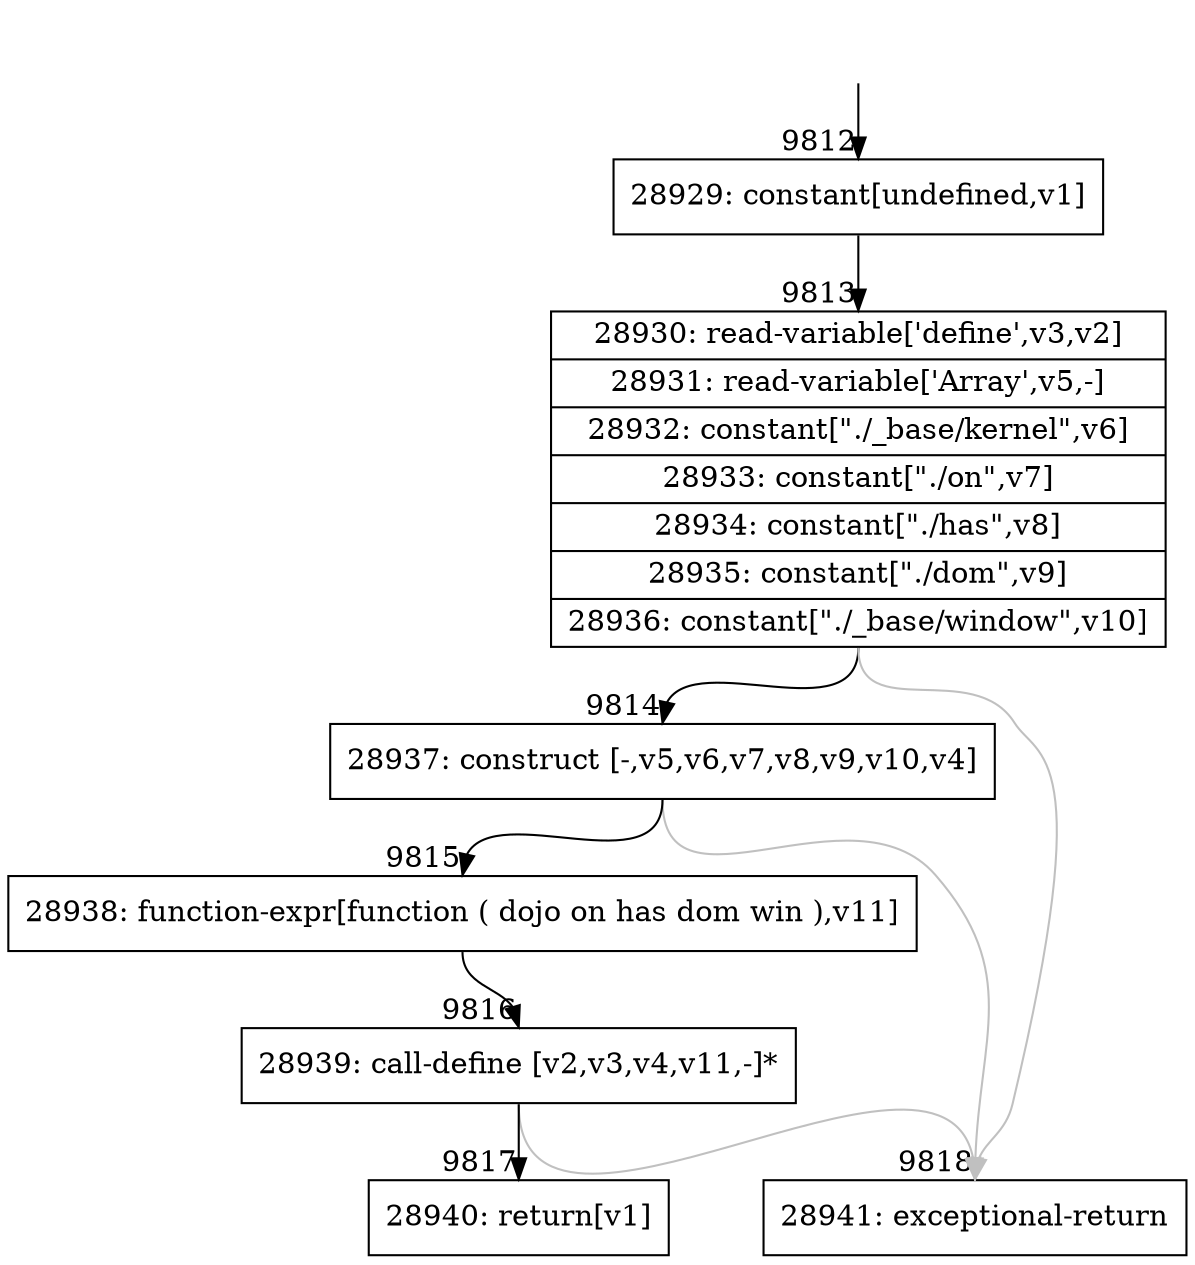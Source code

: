 digraph {
rankdir="TD"
BB_entry673[shape=none,label=""];
BB_entry673 -> BB9812 [tailport=s, headport=n, headlabel="    9812"]
BB9812 [shape=record label="{28929: constant[undefined,v1]}" ] 
BB9812 -> BB9813 [tailport=s, headport=n, headlabel="      9813"]
BB9813 [shape=record label="{28930: read-variable['define',v3,v2]|28931: read-variable['Array',v5,-]|28932: constant[\"./_base/kernel\",v6]|28933: constant[\"./on\",v7]|28934: constant[\"./has\",v8]|28935: constant[\"./dom\",v9]|28936: constant[\"./_base/window\",v10]}" ] 
BB9813 -> BB9814 [tailport=s, headport=n, headlabel="      9814"]
BB9813 -> BB9818 [tailport=s, headport=n, color=gray, headlabel="      9818"]
BB9814 [shape=record label="{28937: construct [-,v5,v6,v7,v8,v9,v10,v4]}" ] 
BB9814 -> BB9815 [tailport=s, headport=n, headlabel="      9815"]
BB9814 -> BB9818 [tailport=s, headport=n, color=gray]
BB9815 [shape=record label="{28938: function-expr[function ( dojo on has dom win ),v11]}" ] 
BB9815 -> BB9816 [tailport=s, headport=n, headlabel="      9816"]
BB9816 [shape=record label="{28939: call-define [v2,v3,v4,v11,-]*}" ] 
BB9816 -> BB9817 [tailport=s, headport=n, headlabel="      9817"]
BB9816 -> BB9818 [tailport=s, headport=n, color=gray]
BB9817 [shape=record label="{28940: return[v1]}" ] 
BB9818 [shape=record label="{28941: exceptional-return}" ] 
//#$~ 13582
}
